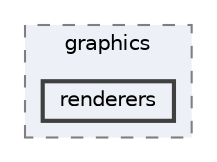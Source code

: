 digraph "engine/src/graphics/renderers"
{
 // LATEX_PDF_SIZE
  bgcolor="transparent";
  edge [fontname=Helvetica,fontsize=10,labelfontname=Helvetica,labelfontsize=10];
  node [fontname=Helvetica,fontsize=10,shape=box,height=0.2,width=0.4];
  compound=true
  subgraph clusterdir_d7958bfcefb379efaec3d62a179a1d24 {
    graph [ bgcolor="#edf0f7", pencolor="grey50", label="graphics", fontname=Helvetica,fontsize=10 style="filled,dashed", URL="dir_d7958bfcefb379efaec3d62a179a1d24.html",tooltip=""]
  dir_295571dfb7c16068f814d7b84f22964d [label="renderers", fillcolor="#edf0f7", color="grey25", style="filled,bold", URL="dir_295571dfb7c16068f814d7b84f22964d.html",tooltip=""];
  }
}
